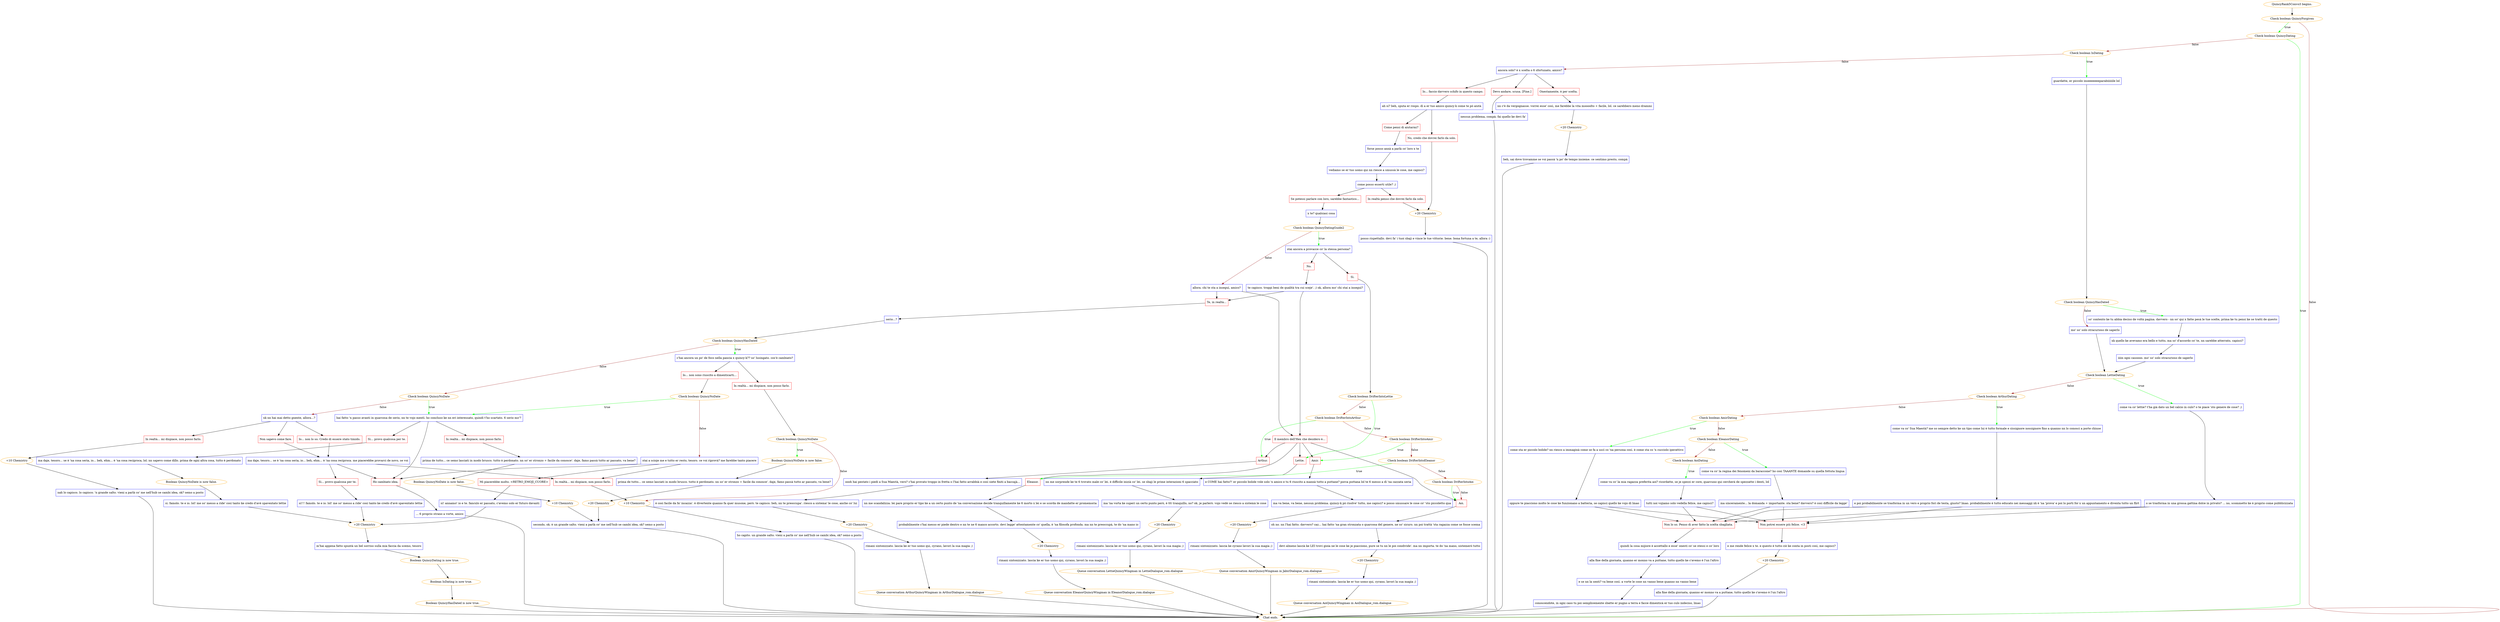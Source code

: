 digraph {
	"QuincyRank5Convo3 begins." [color=orange];
		"QuincyRank5Convo3 begins." -> j2951068974;
	j2951068974 [label="Check boolean QuincyForgiven",color=orange];
		j2951068974 -> j3209672370 [label=true,color=green];
		j2951068974 -> "Chat ends." [label=false,color=brown];
	j3209672370 [label="Check boolean QuincyDating",color=orange];
		j3209672370 -> "Chat ends." [label=true,color=green];
		j3209672370 -> j4264167688 [label=false,color=brown];
	"Chat ends." [color=orange];
	j4264167688 [label="Check boolean IsDating",color=orange];
		j4264167688 -> j2681955780 [label=true,color=green];
		j4264167688 -> j1045912955 [label=false,color=brown];
	j2681955780 [label="guardatte, er piccolo inseeeeeeeparabiiiiiile lol",shape=box,color=blue];
		j2681955780 -> j112189153;
	j1045912955 [label="ancora solo? è x scelta o 6 sfortunato, amico?",shape=box,color=blue];
		j1045912955 -> j1306965087;
		j1045912955 -> j1017401820;
		j1045912955 -> j2358717227;
	j112189153 [label="Check boolean QuincyHasDated",color=orange];
		j112189153 -> j4269597069 [label=true,color=green];
		j112189153 -> j2414871549 [label=false,color=brown];
	j1306965087 [label="Onestamente, è per scelta.",shape=box,color=red];
		j1306965087 -> j2470102062;
	j1017401820 [label="Io... faccio davvero schifo in questo campo.",shape=box,color=red];
		j1017401820 -> j3095009515;
	j2358717227 [label="Devo andare, scusa. [Fine.]",shape=box,color=red];
		j2358717227 -> j3121063961;
	j4269597069 [label="so' contento ke tu abbia deciso de voltà pagina. davvero - nn so' qui x fatte pesà le tue scelte, prima ke tu pensi ke se tratti de questo",shape=box,color=blue];
		j4269597069 -> j3371244649;
	j2414871549 [label="mo' so' solo stracurioso de saperlo",shape=box,color=blue];
		j2414871549 -> j1775695868;
	j2470102062 [label="nn c'è da vergognasse. vorrei esse' così, me farebbe la vita moooolto + facile, lol. ce sarebbero meno drammi",shape=box,color=blue];
		j2470102062 -> j1828340564;
	j3095009515 [label="ah sì? beh, sputa er rospo. dì a er tuo amico quincy-k come te pò aiutà",shape=box,color=blue];
		j3095009515 -> j2596257857;
		j3095009515 -> j3505500922;
	j3121063961 [label="nessun problema, compà. fai quello ke devi fa'",shape=box,color=blue];
		j3121063961 -> "Chat ends.";
	j3371244649 [label="xk quello ke avevamo era bello e tutto, ma so' d'accordo co' te, nn sarebbe atterrato, capisci?",shape=box,color=blue];
		j3371244649 -> j4075080255;
	j1775695868 [label="Check boolean LettieDating",color=orange];
		j1775695868 -> j213154197 [label=true,color=green];
		j1775695868 -> j3168842779 [label=false,color=brown];
	j1828340564 [label="+20 Chemistry",color=orange];
		j1828340564 -> j3437936714;
	j2596257857 [label="Come pensi di aiutarmi?",shape=box,color=red];
		j2596257857 -> j3288357825;
	j3505500922 [label="No, credo che dovrei farlo da solo.",shape=box,color=red];
		j3505500922 -> j3897638274;
	j4075080255 [label="iiiin ogni casoooo. mo' so' solo stracurioso de saperlo",shape=box,color=blue];
		j4075080255 -> j1775695868;
	j213154197 [label="come va co' lettie? t'ha già dato un bel calcio in culo? o te piace 'sto genere de cose? ;)",shape=box,color=blue];
		j213154197 -> j2255192088;
	j3168842779 [label="Check boolean ArthurDating",color=orange];
		j3168842779 -> j3224678418 [label=true,color=green];
		j3168842779 -> j3271929692 [label=false,color=brown];
	j3437936714 [label="beh, sai dove trovamme se voi passà 'n po' de tempo insieme. ce sentimo presto, compà",shape=box,color=blue];
		j3437936714 -> "Chat ends.";
	j3288357825 [label="forse posso annà a parlà co' loro x te",shape=box,color=blue];
		j3288357825 -> j2926165828;
	j3897638274 [label="+20 Chemistry",color=orange];
		j3897638274 -> j2483317507;
	j2255192088 [label="o se trasforma in una grossa gattina dolce in privato? ... no, scommetto ke è proprio come pubblicizzata",shape=box,color=blue];
		j2255192088 -> j3508491284;
		j2255192088 -> j618444918;
	j3224678418 [label="come va co' Sua Maestà? me so sempre detto ke un tipo come lui è tutto formale e sìssignore nossignore fino a quanno nn lo conosci a porte chiuse",shape=box,color=blue];
		j3224678418 -> j3203505209;
	j3271929692 [label="Check boolean AmirDating",color=orange];
		j3271929692 -> j882659885 [label=true,color=green];
		j3271929692 -> j2641613073 [label=false,color=brown];
	j2926165828 [label="vediamo se er tuo uomo qui nn riesce a smussà le cose, me capisci?",shape=box,color=blue];
		j2926165828 -> j1569182255;
	j2483317507 [label="posso rispettallo. devi fa' i tuoi sbaji e vince le tue vittorie. bene. bona fortuna a te, allora :)",shape=box,color=blue];
		j2483317507 -> "Chat ends.";
	j3508491284 [label="Non potrei essere più felice. <3",shape=box,color=red];
		j3508491284 -> j3139293445;
	j618444918 [label="Non lo so. Penso di aver fatto la scelta sbagliata.",shape=box,color=red];
		j618444918 -> j137486240;
	j3203505209 [label="e poi probabilmente se trasforma in un vero e proprio fori de testa, giusto? lmao. probabilmente è tutto educato nei messaggi xk è 'na 'prova' e poi lo porti for x un appuntamento e diventa tutto un flirt",shape=box,color=blue];
		j3203505209 -> j3508491284;
		j3203505209 -> j618444918;
	j882659885 [label="come sta er piccolo bolide? nn riesco a immaginà come se fa a uscì co 'na persona così. è come sta co 'n cucciolo iperattivo",shape=box,color=blue];
		j882659885 -> j2111806037;
	j2641613073 [label="Check boolean EleanorDating",color=orange];
		j2641613073 -> j514441406 [label=true,color=green];
		j2641613073 -> j2260982675 [label=false,color=brown];
	j1569182255 [label="come posso esserti utile? ;)",shape=box,color=blue];
		j1569182255 -> j1428362201;
		j1569182255 -> j3806957414;
	j3139293445 [label="e me rende felice x te. e questo è tutto ciò ke conta in posti così, me capisci?",shape=box,color=blue];
		j3139293445 -> j359290305;
	j137486240 [label="quindi la cosa mijiore è accettallo e esse' onesti co' se stessi e co' loro",shape=box,color=blue];
		j137486240 -> j2470306448;
	j2111806037 [label="oppure te piacciono molto le cose ke funzionano a batteria, se capisci quello ke vojo dì lmao",shape=box,color=blue];
		j2111806037 -> j3508491284;
		j2111806037 -> j618444918;
	j514441406 [label="come va co' la regina dei fenomeni da baraccone? ho così TAAANTE domande su quella fottuta lingua",shape=box,color=blue];
		j514441406 -> j2843934957;
	j2260982675 [label="Check boolean AoiDating",color=orange];
		j2260982675 -> j3855192939 [label=true,color=green];
	j1428362201 [label="Se potessi parlare con loro, sarebbe fantastico...",shape=box,color=red];
		j1428362201 -> j1655205018;
	j3806957414 [label="In realtà penso che dovrei farlo da solo.",shape=box,color=red];
		j3806957414 -> j3897638274;
	j359290305 [label="+20 Chemistry",color=orange];
		j359290305 -> j3074176184;
	j2470306448 [label="alla fine della giornata, quanno er monno va a puttane, tutto quello ke c'avemo è l'un l'altro",shape=box,color=blue];
		j2470306448 -> j28861335;
	j2843934957 [label="ma sinceramente... la domanda + importante. sta bene? davvero? è così difficile da legge'",shape=box,color=blue];
		j2843934957 -> j3508491284;
		j2843934957 -> j618444918;
	j3855192939 [label="come va co' la mia ragazza preferita aoi? ricordatte, se je spezzi er core, quarcuno qui cercherà de spezzatte i denti, lol",shape=box,color=blue];
		j3855192939 -> j3258974330;
	j1655205018 [label="x te? qualsiasi cosa",shape=box,color=blue];
		j1655205018 -> j2238688054;
	j3074176184 [label="alla fine della giornata, quanno er monno va a puttane, tutto quello ke c'avemo è l'un l'altro",shape=box,color=blue];
		j3074176184 -> "Chat ends.";
	j28861335 [label="e se nn la senti? va bene così. a vorte le cose nn vanno bene quanno nn vanno bene",shape=box,color=blue];
		j28861335 -> j4269210986;
	j3258974330 [label="tutti noi vojiamo solo vedella felice, me capisci?",shape=box,color=blue];
		j3258974330 -> j3508491284;
		j3258974330 -> j618444918;
	j2238688054 [label="Check boolean QuincyDatingGuide2",color=orange];
		j2238688054 -> j1327248626 [label=true,color=green];
		j2238688054 -> j1655928082 [label=false,color=brown];
	j4269210986 [label="conoscendote, in ogni caso tu poi semplicemente sbatte er pugno a terra e facce dimenticà er tuo culo indeciso, lmao",shape=box,color=blue];
		j4269210986 -> "Chat ends.";
	j1327248626 [label="stai ancora a provacce co' la stessa persona?",shape=box,color=blue];
		j1327248626 -> j1702746525;
		j1327248626 -> j634908969;
	j1655928082 [label="allora. chi te sta a inseguì, amico?",shape=box,color=blue];
		j1655928082 -> j1023481805;
		j1655928082 -> j1313150725;
	j1702746525 [label="No.",shape=box,color=red];
		j1702746525 -> j558437951;
	j634908969 [label="Sì.",shape=box,color=red];
		j634908969 -> j3198534615;
	j1023481805 [label="Il membro dell'Hex che desidero è...",shape=box,color=red];
		j1023481805 -> j3091248535;
		j1023481805 -> j3817038696;
		j1023481805 -> j3403331232;
		j1023481805 -> j16153258;
		j1023481805 -> j935965206;
	j1313150725 [label="Te, in realtà...",shape=box,color=red];
		j1313150725 -> j1699935733;
	j558437951 [label="te capisco. troppi beni de qualità tra cui sceje'. ;) ok, allora mo' chi stai a inseguì?",shape=box,color=blue];
		j558437951 -> j1023481805;
		j558437951 -> j1313150725;
	j3198534615 [label="Check boolean DrifterIntoLettie",color=orange];
		j3198534615 -> j3091248535 [label=true,color=green];
		j3198534615 -> j1481036599 [label=false,color=brown];
	j3091248535 [label="Lettie.",shape=box,color=red];
		j3091248535 -> j1389224879;
	j3817038696 [label="Arthur.",shape=box,color=red];
		j3817038696 -> j3036128370;
	j3403331232 [label="Amir.",shape=box,color=red];
		j3403331232 -> j999312536;
	j16153258 [label="Eleanor.",shape=box,color=red];
		j16153258 -> j2679866477;
	j935965206 [label="Aoi.",shape=box,color=red];
		j935965206 -> j3085734084;
	j1699935733 [label="serio...?",shape=box,color=blue];
		j1699935733 -> j2521049982;
	j1481036599 [label="Check boolean DrifterIntoArthur",color=orange];
		j1481036599 -> j3817038696 [label=true,color=green];
		j1481036599 -> j2762540437 [label=false,color=brown];
	j1389224879 [label="nn me sorprende ke te 6 trovato male co' lei. è difficile inizià co' lei. se sbaji le prime interazioni 6 spacciato",shape=box,color=blue];
		j1389224879 -> j2177485027;
	j3036128370 [label="oooh hai pestato i piedi a Sua Maestà, vero? c'hai provato troppo in fretta o l'hai fatto arrabbià e così siete finiti a baccajà...",shape=box,color=blue];
		j3036128370 -> j4293953614;
	j999312536 [label="e COME hai fatto?! er piccolo bolide vole solo 'n amico e tu 6 riuscito a mannà tutto a puttane? porca puttana lol te 6 messo a dì 'na cazzata seria",shape=box,color=blue];
		j999312536 -> j3978435865;
	j2679866477 [label="nn me scandalizza. lei pare proprio er tipo ke a un certo punto de 'na conversazione decide tranquillamente ke 6 morto x lei e se scorda de mandatte er promemoria",shape=box,color=blue];
		j2679866477 -> j1742149584;
	j3085734084 [label="oh no. nn l'hai fatto. davvero? caz... hai fatto 'na gran stronzata o quarcosa del genere, ne so' sicuro. nn poi trattà 'sta ragazza come se fosse scema",shape=box,color=blue];
		j3085734084 -> j1786177719;
	j2521049982 [label="Check boolean QuincyHasDated",color=orange];
		j2521049982 -> j4207542158 [label=true,color=green];
		j2521049982 -> j931455432 [label=false,color=brown];
	j2762540437 [label="Check boolean DrifterIntoAmir",color=orange];
		j2762540437 -> j3403331232 [label=true,color=green];
		j2762540437 -> j18030657 [label=false,color=brown];
	j2177485027 [label="ma 'na vorta ke superi un certo punto però, è ttt tranquillo, no? ok. je parlerò. vojo vedè se riesco a sistemà le cose",shape=box,color=blue];
		j2177485027 -> j3828754828;
	j4293953614 [label="è così facile da fa' incazza'. è divertente quanno fa quer musone, però. te capisco. beh, nn te preoccupa'. riesco a sistema' le cose, anche co' lui",shape=box,color=blue];
		j4293953614 -> j1948596869;
	j3978435865 [label="ma va bene, va bene, nessun problema. quincy-k pò risolve' tutto, me capisci? e posso smussare le cose co' 'sto piccoletto qua",shape=box,color=blue];
		j3978435865 -> j512640707;
	j1742149584 [label="probabilmente c'hai messo er piede dentro e nn te ne 6 manco accorto. devi legge' attentamente co' quella, è 'na filosofa profonda. ma nn te preoccupà, te do 'na mano io",shape=box,color=blue];
		j1742149584 -> j1312867413;
	j1786177719 [label="devi almeno lascià ke LEI trovi gioia ne le cose ke je piacciono, pure se tu nn le poi condivide'. ma nn importa. te do 'na mano, sistemerò tutto",shape=box,color=blue];
		j1786177719 -> j4226344417;
	j4207542158 [label="c'hai ancora un po' de foco nella pancia x quincy-k?? so' lusingato. cos'è cambiato?",shape=box,color=blue];
		j4207542158 -> j3924679244;
		j4207542158 -> j555707524;
	j931455432 [label="Check boolean QuincyNoDate",color=orange];
		j931455432 -> j3115902453 [label=true,color=green];
		j931455432 -> j4252694437 [label=false,color=brown];
	j18030657 [label="Check boolean DrifterIntoEleanor",color=orange];
		j18030657 -> j16153258 [label=true,color=green];
		j18030657 -> j1008457125 [label=false,color=brown];
	j3828754828 [label="+20 Chemistry",color=orange];
		j3828754828 -> j4221731474;
	j1948596869 [label="+20 Chemistry",color=orange];
		j1948596869 -> j1288227745;
	j512640707 [label="+20 Chemistry",color=orange];
		j512640707 -> j4081413770;
	j1312867413 [label="+20 Chemistry",color=orange];
		j1312867413 -> j1499804450;
	j4226344417 [label="+20 Chemistry",color=orange];
		j4226344417 -> j2372714706;
	j3924679244 [label="Io... non sono riuscito a dimenticarti...",shape=box,color=red];
		j3924679244 -> j459811191;
	j555707524 [label="In realtà... mi dispiace, non posso farlo.",shape=box,color=red];
		j555707524 -> j1812051425;
	j3115902453 [label="hai fatto 'n passo avanti in quarcosa de serio, nn te vojo mentì. ho concluso ke nn eri interessato, quindi t'ho scartato. 6 serio mo'?",shape=box,color=blue];
		j3115902453 -> j3088892607;
		j3115902453 -> j3887641576;
		j3115902453 -> j716239697;
	j4252694437 [label="xk nn hai mai detto gnente, allora...?",shape=box,color=blue];
		j4252694437 -> j1973983393;
		j4252694437 -> j1279203676;
		j4252694437 -> j1636223354;
	j1008457125 [label="Check boolean DrifterIntoAoi",color=orange];
		j1008457125 -> j935965206 [label=true,color=green];
		j1008457125 -> j935965206 [label=false,color=brown];
	j4221731474 [label="rimani sintonizzato. lascia ke er tuo uomo qui, cyrano, lavori la sua magia ;)",shape=box,color=blue];
		j4221731474 -> "Initiate conversation LettieQuincyWingman in LettieDialogue_rom.dialogue";
	j1288227745 [label="rimani sintonizzato. lascia ke er tuo uomo qui, cyrano, lavori la sua magia ;)",shape=box,color=blue];
		j1288227745 -> "Initiate conversation ArthurQuincyWingman in ArthurDialogue_rom.dialogue";
	j4081413770 [label="rimani sintonizzato. lascia ke cyrano lavori la sua magia ;)",shape=box,color=blue];
		j4081413770 -> "Initiate conversation AmirQuincyWingman in JabirDialogue_rom.dialogue";
	j1499804450 [label="rimani sintonizzato. lascia ke er tuo uomo qui, cyrano, lavori la sua magia ;)",shape=box,color=blue];
		j1499804450 -> "Initiate conversation EleanorQuincyWingman in EleanorDialogue_rom.dialogue";
	j2372714706 [label="rimani sintonizzato. lascia ke er tuo uomo qui, cyrano, lavori la sua magia ;)",shape=box,color=blue];
		j2372714706 -> "Initiate conversation AoiQuincyWingman in AoiDialogue_rom.dialogue";
	j459811191 [label="Check boolean QuincyNoDate",color=orange];
		j459811191 -> j3115902453 [label=true,color=green];
		j459811191 -> j2510082207 [label=false,color=brown];
	j1812051425 [label="Check boolean QuincyNoDate",color=orange];
		j1812051425 -> j2651502206 [label=true,color=green];
		j1812051425 -> j2384840092 [label=false,color=brown];
	j3088892607 [label="Sì... provo qualcosa per te.",shape=box,color=red];
		j3088892607 -> j1282723922;
	j3887641576 [label="In realtà... mi dispiace, non posso farlo.",shape=box,color=red];
		j3887641576 -> j3255917809;
	j716239697 [label="Ho cambiato idea.",shape=box,color=red];
		j716239697 -> j3948385032;
	j1973983393 [label="Io... non lo so. Credo di essere stato timido.",shape=box,color=red];
		j1973983393 -> j2088715904;
	j1279203676 [label="Non sapevo come fare.",shape=box,color=red];
		j1279203676 -> j2088715904;
	j1636223354 [label="In realtà... mi dispiace, non posso farlo.",shape=box,color=red];
		j1636223354 -> j2671415267;
	"Initiate conversation LettieQuincyWingman in LettieDialogue_rom.dialogue" [label="Queue conversation LettieQuincyWingman in LettieDialogue_rom.dialogue",color=orange];
		"Initiate conversation LettieQuincyWingman in LettieDialogue_rom.dialogue" -> "Chat ends.";
	"Initiate conversation ArthurQuincyWingman in ArthurDialogue_rom.dialogue" [label="Queue conversation ArthurQuincyWingman in ArthurDialogue_rom.dialogue",color=orange];
		"Initiate conversation ArthurQuincyWingman in ArthurDialogue_rom.dialogue" -> "Chat ends.";
	"Initiate conversation AmirQuincyWingman in JabirDialogue_rom.dialogue" [label="Queue conversation AmirQuincyWingman in JabirDialogue_rom.dialogue",color=orange];
		"Initiate conversation AmirQuincyWingman in JabirDialogue_rom.dialogue" -> "Chat ends.";
	"Initiate conversation EleanorQuincyWingman in EleanorDialogue_rom.dialogue" [label="Queue conversation EleanorQuincyWingman in EleanorDialogue_rom.dialogue",color=orange];
		"Initiate conversation EleanorQuincyWingman in EleanorDialogue_rom.dialogue" -> "Chat ends.";
	"Initiate conversation AoiQuincyWingman in AoiDialogue_rom.dialogue" [label="Queue conversation AoiQuincyWingman in AoiDialogue_rom.dialogue",color=orange];
		"Initiate conversation AoiQuincyWingman in AoiDialogue_rom.dialogue" -> "Chat ends.";
	j2510082207 [label="stai a scioje me e tutto er resto, tesoro. ce voi riprovà? me farebbe tanto piacere",shape=box,color=blue];
		j2510082207 -> j2372705024;
		j2510082207 -> j584796534;
		j2510082207 -> j716239697;
	j2651502206 [label="Boolean QuincyNoDate is now false.",color=orange];
		j2651502206 -> j1223370327;
	j2384840092 [label="+10 Chemistry",color=orange];
		j2384840092 -> j1462285581;
	j1282723922 [label="ma daje, tesoro... se è 'na cosa seria, io... beh, ehm... è 'na cosa reciproca, lol. nn sapevo come dillo. prima de ogni altra cosa, tutto è perdonato",shape=box,color=blue];
		j1282723922 -> j1958383728;
	j3255917809 [label="prima de tutto... ce semo lasciati in modo brusco. tutto è perdonato. nn so' er stronzo + facile da conosce'. daje, famo passà tutto ar passato, va bene?",shape=box,color=blue];
		j3255917809 -> j2940201566;
	j3948385032 [label="... 6 proprio strano a vorte, amico",shape=box,color=blue];
		j3948385032 -> "Chat ends.";
	j2088715904 [label="ma daje, tesoro... se è 'na cosa seria, io... beh, ehm... è 'na cosa reciproca. me piacerebbe provarci de novo, se voi",shape=box,color=blue];
		j2088715904 -> j285812331;
		j2088715904 -> j584796534;
		j2088715904 -> j716239697;
	j2671415267 [label="+10 Chemistry",color=orange];
		j2671415267 -> j1378624075;
	j2372705024 [label="Mi piacerebbe molto. <RETRO_EMOJI_CUORE>",shape=box,color=red];
		j2372705024 -> j1928392627;
	j584796534 [label="In realtà... mi dispiace, non posso farlo.",shape=box,color=red];
		j584796534 -> j2384840092;
	j1223370327 [label="prima de tutto... ce semo lasciati in modo brusco. tutto è perdonato. nn so' er stronzo + facile da conosce'. daje, famo passà tutto ar passato, va bene?",shape=box,color=blue];
		j1223370327 -> j3372500626;
	j1462285581 [label="ho capito. un grande salto. vieni a parlà co' me nell'hub se cambi idea, ok? semo a posto",shape=box,color=blue];
		j1462285581 -> "Chat ends.";
	j1958383728 [label="Boolean QuincyNoDate is now false.",color=orange];
		j1958383728 -> j2566382075;
	j2940201566 [label="Boolean QuincyNoDate is now false.",color=orange];
		j2940201566 -> j2975862812;
	j285812331 [label="Sì... provo qualcosa per te.",shape=box,color=red];
		j285812331 -> j1168057504;
	j1378624075 [label="nah lo capisco. lo capisco. 'n grande salto. vieni a parlà co' me nell'hub se cambi idea, ok? semo a posto",shape=box,color=blue];
		j1378624075 -> "Chat ends.";
	j1928392627 [label="sì! annamo! io e te. fanculo er passato, c'avemo solo er futuro davanti",shape=box,color=blue];
		j1928392627 -> j3882170554;
	j3372500626 [label="+20 Chemistry",color=orange];
		j3372500626 -> j2355281833;
	j2566382075 [label="sì. famolo. te e io. lol! me so' messo a ride' così tanto ke credo d'avè spaventato lettie",shape=box,color=blue];
		j2566382075 -> j3882170554;
	j2975862812 [label="+10 Chemistry",color=orange];
		j2975862812 -> j2355281833;
	j1168057504 [label="sì!!! famolo. te e io. lol! me so' messo a ride' così tanto ke credo d'avè spaventato lettie",shape=box,color=blue];
		j1168057504 -> j3882170554;
	j3882170554 [label="+20 Chemistry",color=orange];
		j3882170554 -> j2389693832;
	j2355281833 [label="secondo, ok. è un grande salto. vieni a parlà co' me nell'hub se cambi idea, ok? semo a posto",shape=box,color=blue];
		j2355281833 -> "Chat ends.";
	j2389693832 [label="m'hai appena fatto spuntà un bel sorriso sulla mia faccia da scemo, tesoro",shape=box,color=blue];
		j2389693832 -> j505928050;
	j505928050 [label="Boolean QuincyDating is now true.",color=orange];
		j505928050 -> j2476452017;
	j2476452017 [label="Boolean IsDating is now true.",color=orange];
		j2476452017 -> j2730872079;
	j2730872079 [label="Boolean QuincyHasDated is now true.",color=orange];
		j2730872079 -> "Chat ends.";
}